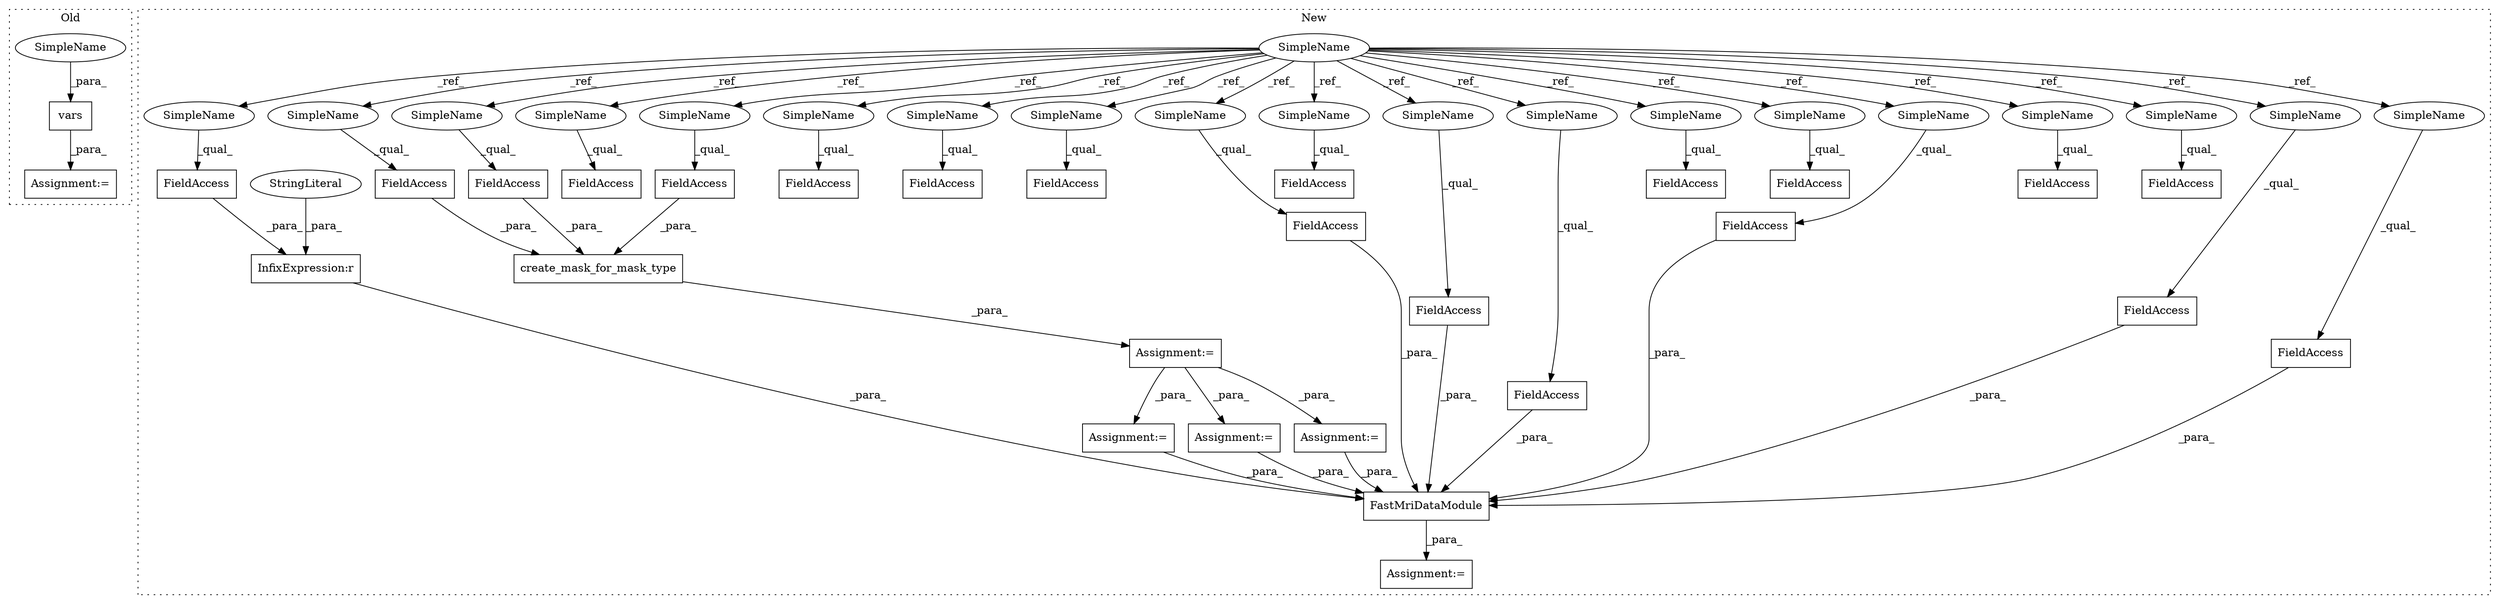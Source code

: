 digraph G {
subgraph cluster0 {
1 [label="vars" a="32" s="466,475" l="5,1" shape="box"];
3 [label="Assignment:=" a="7" s="709" l="1" shape="box"];
51 [label="SimpleName" a="42" s="471" l="4" shape="ellipse"];
label = "Old";
style="dotted";
}
subgraph cluster1 {
2 [label="create_mask_for_mask_type" a="32" s="865,946" l="26,1" shape="box"];
4 [label="FastMriDataModule" a="32" s="1148,1347" l="18,1" shape="box"];
5 [label="InfixExpression:r" a="27" s="1338" l="4" shape="box"];
6 [label="FieldAccess" a="22" s="1257" l="14" shape="box"];
7 [label="SimpleName" a="42" s="381" l="4" shape="ellipse"];
8 [label="FieldAccess" a="22" s="1447" l="7" shape="box"];
9 [label="FieldAccess" a="22" s="1322" l="16" shape="box"];
10 [label="FieldAccess" a="22" s="1411" l="20" shape="box"];
11 [label="FieldAccess" a="22" s="891" l="14" shape="box"];
12 [label="FieldAccess" a="22" s="1400" l="10" shape="box"];
13 [label="FieldAccess" a="22" s="1051" l="14" shape="box"];
14 [label="FieldAccess" a="22" s="1371" l="13" shape="box"];
15 [label="FieldAccess" a="22" s="906" l="21" shape="box"];
16 [label="FieldAccess" a="22" s="1289" l="15" shape="box"];
17 [label="FieldAccess" a="22" s="928" l="18" shape="box"];
18 [label="FieldAccess" a="22" s="1241" l="15" shape="box"];
19 [label="FieldAccess" a="22" s="1432" l="14" shape="box"];
20 [label="FieldAccess" a="22" s="1166" l="14" shape="box"];
21 [label="FieldAccess" a="22" s="1473" l="13" shape="box"];
22 [label="FieldAccess" a="22" s="1272" l="16" shape="box"];
23 [label="FieldAccess" a="22" s="987" l="14" shape="box"];
24 [label="FieldAccess" a="22" s="1455" l="17" shape="box"];
25 [label="FieldAccess" a="22" s="1181" l="14" shape="box"];
26 [label="Assignment:=" a="7" s="1091" l="1" shape="box"];
27 [label="Assignment:=" a="7" s="1032" l="1" shape="box"];
28 [label="Assignment:=" a="7" s="968" l="1" shape="box"];
29 [label="StringLiteral" a="45" s="1342" l="5" shape="ellipse"];
30 [label="Assignment:=" a="7" s="1147" l="1" shape="box"];
31 [label="Assignment:=" a="7" s="864" l="1" shape="box"];
32 [label="SimpleName" a="42" s="1322" l="4" shape="ellipse"];
33 [label="SimpleName" a="42" s="928" l="4" shape="ellipse"];
34 [label="SimpleName" a="42" s="906" l="4" shape="ellipse"];
35 [label="SimpleName" a="42" s="1473" l="4" shape="ellipse"];
36 [label="SimpleName" a="42" s="1166" l="4" shape="ellipse"];
37 [label="SimpleName" a="42" s="1371" l="4" shape="ellipse"];
38 [label="SimpleName" a="42" s="1051" l="4" shape="ellipse"];
39 [label="SimpleName" a="42" s="1447" l="4" shape="ellipse"];
40 [label="SimpleName" a="42" s="1241" l="4" shape="ellipse"];
41 [label="SimpleName" a="42" s="1400" l="4" shape="ellipse"];
42 [label="SimpleName" a="42" s="1181" l="4" shape="ellipse"];
43 [label="SimpleName" a="42" s="1257" l="4" shape="ellipse"];
44 [label="SimpleName" a="42" s="987" l="4" shape="ellipse"];
45 [label="SimpleName" a="42" s="1455" l="4" shape="ellipse"];
46 [label="SimpleName" a="42" s="891" l="4" shape="ellipse"];
47 [label="SimpleName" a="42" s="1432" l="4" shape="ellipse"];
48 [label="SimpleName" a="42" s="1411" l="4" shape="ellipse"];
49 [label="SimpleName" a="42" s="1272" l="4" shape="ellipse"];
50 [label="SimpleName" a="42" s="1289" l="4" shape="ellipse"];
label = "New";
style="dotted";
}
1 -> 3 [label="_para_"];
2 -> 31 [label="_para_"];
4 -> 30 [label="_para_"];
5 -> 4 [label="_para_"];
6 -> 4 [label="_para_"];
7 -> 34 [label="_ref_"];
7 -> 36 [label="_ref_"];
7 -> 46 [label="_ref_"];
7 -> 33 [label="_ref_"];
7 -> 32 [label="_ref_"];
7 -> 42 [label="_ref_"];
7 -> 41 [label="_ref_"];
7 -> 44 [label="_ref_"];
7 -> 38 [label="_ref_"];
7 -> 37 [label="_ref_"];
7 -> 45 [label="_ref_"];
7 -> 50 [label="_ref_"];
7 -> 47 [label="_ref_"];
7 -> 35 [label="_ref_"];
7 -> 40 [label="_ref_"];
7 -> 48 [label="_ref_"];
7 -> 43 [label="_ref_"];
7 -> 49 [label="_ref_"];
7 -> 39 [label="_ref_"];
9 -> 5 [label="_para_"];
11 -> 2 [label="_para_"];
15 -> 2 [label="_para_"];
16 -> 4 [label="_para_"];
17 -> 2 [label="_para_"];
18 -> 4 [label="_para_"];
20 -> 4 [label="_para_"];
22 -> 4 [label="_para_"];
25 -> 4 [label="_para_"];
26 -> 4 [label="_para_"];
27 -> 4 [label="_para_"];
28 -> 4 [label="_para_"];
29 -> 5 [label="_para_"];
31 -> 26 [label="_para_"];
31 -> 28 [label="_para_"];
31 -> 27 [label="_para_"];
32 -> 9 [label="_qual_"];
33 -> 17 [label="_qual_"];
34 -> 15 [label="_qual_"];
35 -> 21 [label="_qual_"];
36 -> 20 [label="_qual_"];
37 -> 14 [label="_qual_"];
38 -> 13 [label="_qual_"];
39 -> 8 [label="_qual_"];
40 -> 18 [label="_qual_"];
41 -> 12 [label="_qual_"];
42 -> 25 [label="_qual_"];
43 -> 6 [label="_qual_"];
44 -> 23 [label="_qual_"];
45 -> 24 [label="_qual_"];
46 -> 11 [label="_qual_"];
47 -> 19 [label="_qual_"];
48 -> 10 [label="_qual_"];
49 -> 22 [label="_qual_"];
50 -> 16 [label="_qual_"];
51 -> 1 [label="_para_"];
}